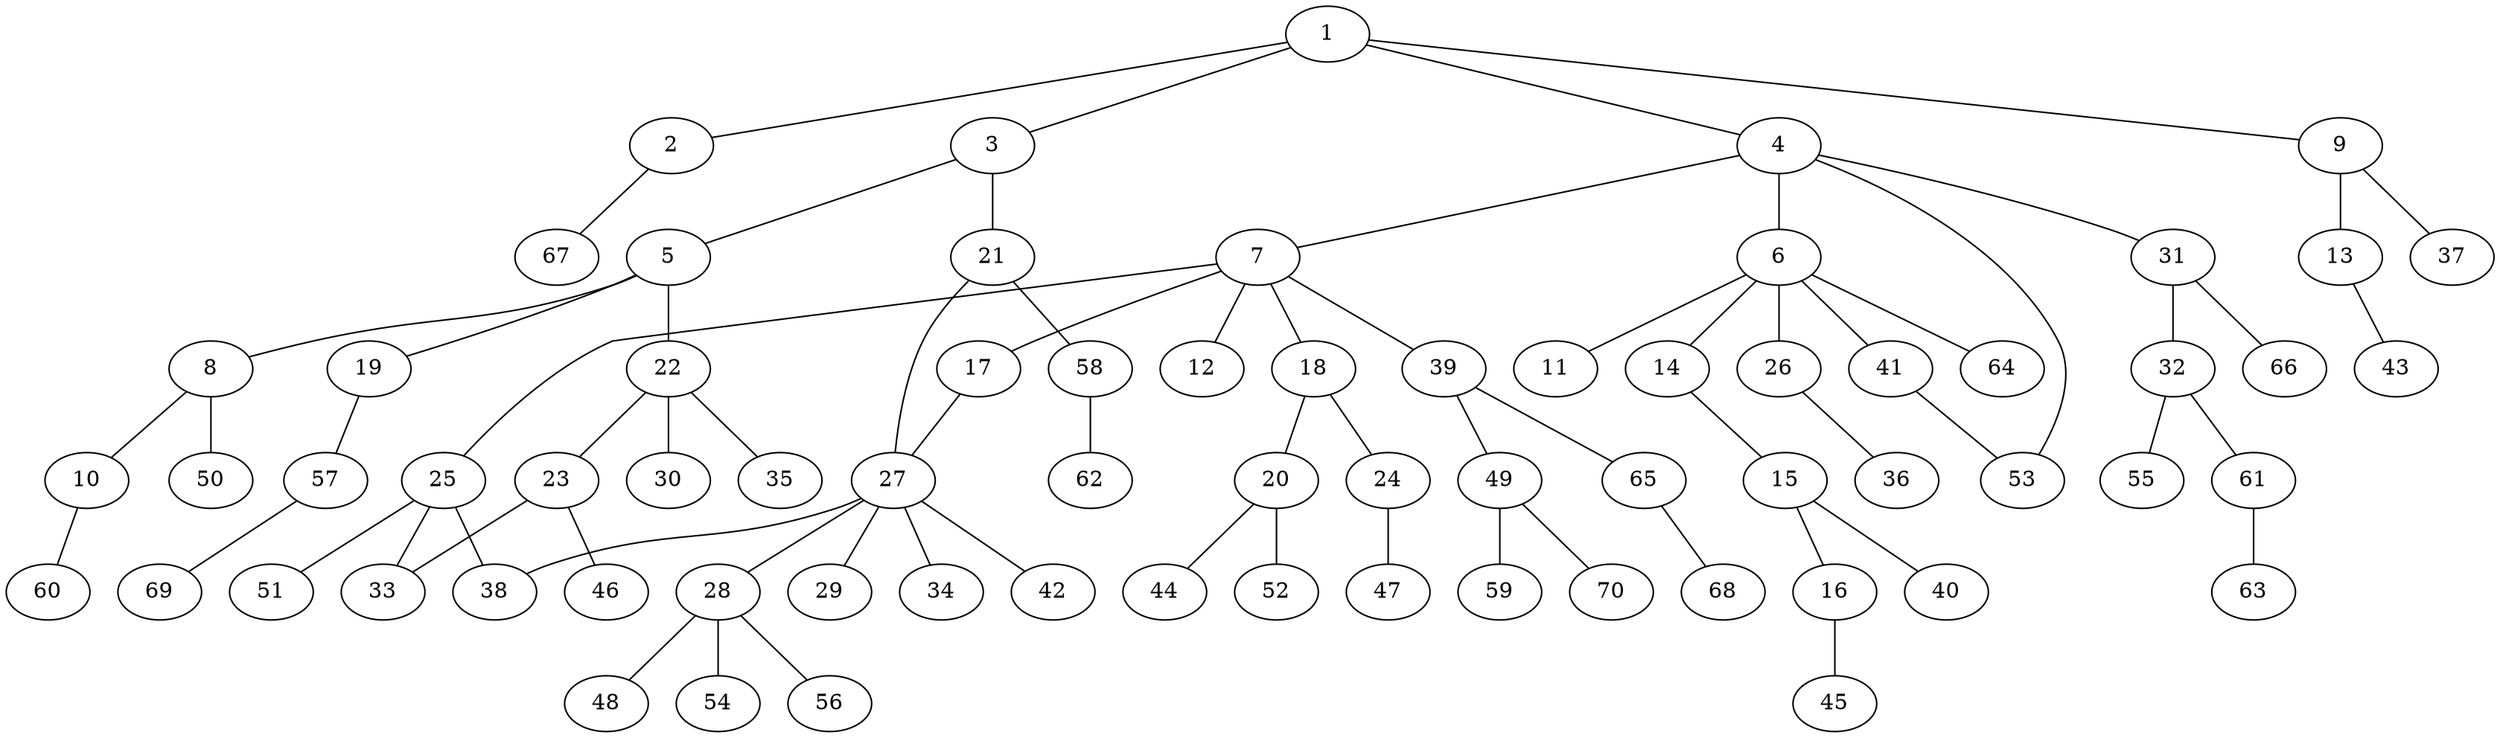graph graphname {1--2
1--3
1--4
1--9
2--67
3--5
3--21
4--6
4--7
4--31
4--53
5--8
5--19
5--22
6--11
6--14
6--26
6--41
6--64
7--12
7--17
7--18
7--25
7--39
8--10
8--50
9--13
9--37
10--60
13--43
14--15
15--16
15--40
16--45
17--27
18--20
18--24
19--57
20--44
20--52
21--27
21--58
22--23
22--30
22--35
23--33
23--46
24--47
25--33
25--38
25--51
26--36
27--28
27--29
27--34
27--38
27--42
28--48
28--54
28--56
31--32
31--66
32--55
32--61
39--49
39--65
41--53
49--59
49--70
57--69
58--62
61--63
65--68
}